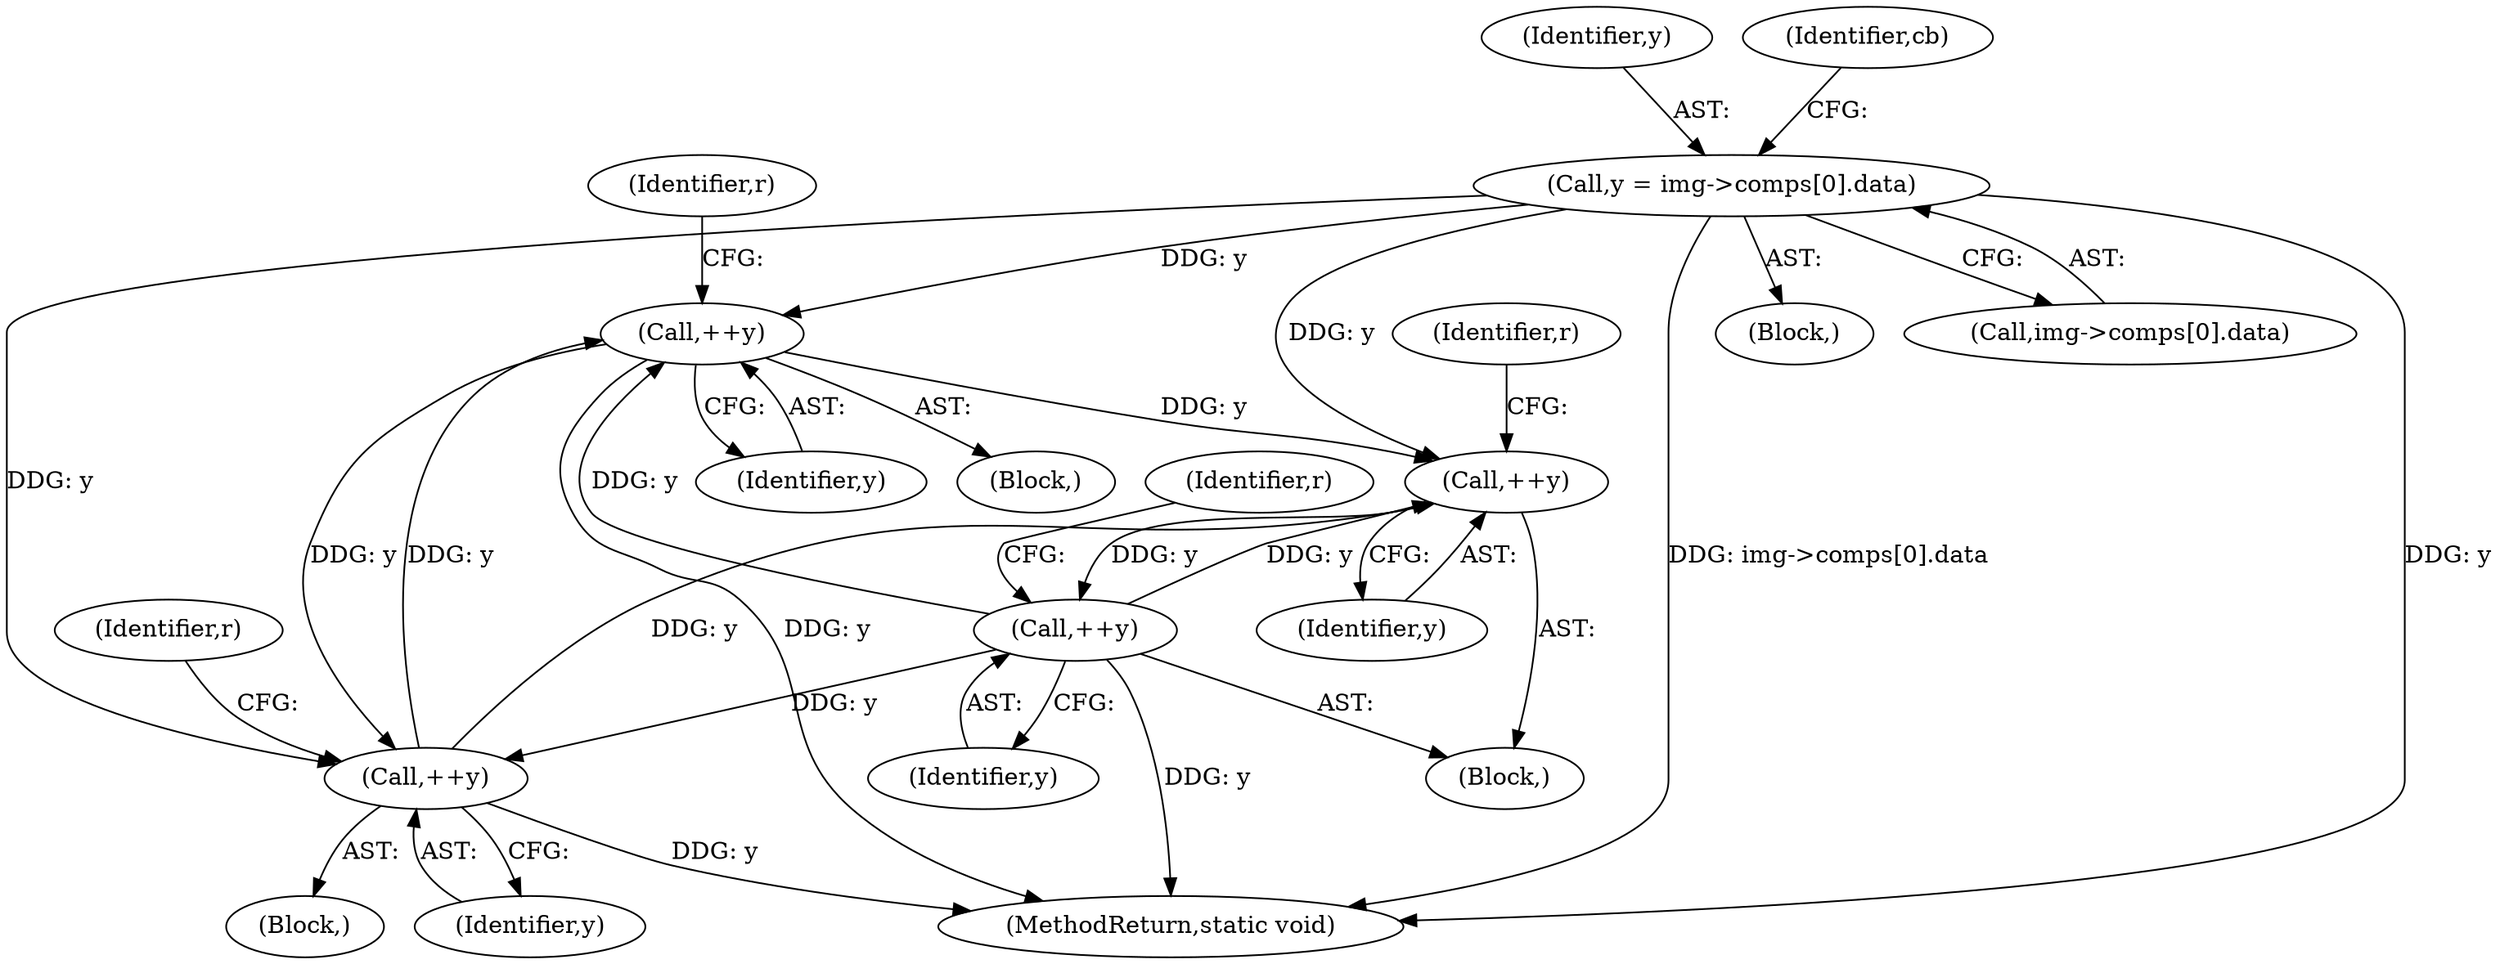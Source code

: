 digraph "0_openjpeg_15f081c89650dccee4aa4ae66f614c3fdb268767_1@array" {
"1000174" [label="(Call,y = img->comps[0].data)"];
"1000285" [label="(Call,++y)"];
"1000321" [label="(Call,++y)"];
"1000341" [label="(Call,++y)"];
"1000370" [label="(Call,++y)"];
"1000285" [label="(Call,++y)"];
"1000175" [label="(Identifier,y)"];
"1000370" [label="(Call,++y)"];
"1000321" [label="(Call,++y)"];
"1000371" [label="(Identifier,y)"];
"1000373" [label="(Identifier,r)"];
"1000104" [label="(Block,)"];
"1000286" [label="(Identifier,y)"];
"1000184" [label="(Identifier,cb)"];
"1000538" [label="(MethodReturn,static void)"];
"1000308" [label="(Block,)"];
"1000341" [label="(Call,++y)"];
"1000344" [label="(Identifier,r)"];
"1000322" [label="(Identifier,y)"];
"1000176" [label="(Call,img->comps[0].data)"];
"1000274" [label="(Block,)"];
"1000288" [label="(Identifier,r)"];
"1000174" [label="(Call,y = img->comps[0].data)"];
"1000357" [label="(Block,)"];
"1000342" [label="(Identifier,y)"];
"1000324" [label="(Identifier,r)"];
"1000174" -> "1000104"  [label="AST: "];
"1000174" -> "1000176"  [label="CFG: "];
"1000175" -> "1000174"  [label="AST: "];
"1000176" -> "1000174"  [label="AST: "];
"1000184" -> "1000174"  [label="CFG: "];
"1000174" -> "1000538"  [label="DDG: img->comps[0].data"];
"1000174" -> "1000538"  [label="DDG: y"];
"1000174" -> "1000285"  [label="DDG: y"];
"1000174" -> "1000321"  [label="DDG: y"];
"1000174" -> "1000370"  [label="DDG: y"];
"1000285" -> "1000274"  [label="AST: "];
"1000285" -> "1000286"  [label="CFG: "];
"1000286" -> "1000285"  [label="AST: "];
"1000288" -> "1000285"  [label="CFG: "];
"1000285" -> "1000538"  [label="DDG: y"];
"1000341" -> "1000285"  [label="DDG: y"];
"1000370" -> "1000285"  [label="DDG: y"];
"1000285" -> "1000321"  [label="DDG: y"];
"1000285" -> "1000370"  [label="DDG: y"];
"1000321" -> "1000308"  [label="AST: "];
"1000321" -> "1000322"  [label="CFG: "];
"1000322" -> "1000321"  [label="AST: "];
"1000324" -> "1000321"  [label="CFG: "];
"1000341" -> "1000321"  [label="DDG: y"];
"1000370" -> "1000321"  [label="DDG: y"];
"1000321" -> "1000341"  [label="DDG: y"];
"1000341" -> "1000308"  [label="AST: "];
"1000341" -> "1000342"  [label="CFG: "];
"1000342" -> "1000341"  [label="AST: "];
"1000344" -> "1000341"  [label="CFG: "];
"1000341" -> "1000538"  [label="DDG: y"];
"1000341" -> "1000370"  [label="DDG: y"];
"1000370" -> "1000357"  [label="AST: "];
"1000370" -> "1000371"  [label="CFG: "];
"1000371" -> "1000370"  [label="AST: "];
"1000373" -> "1000370"  [label="CFG: "];
"1000370" -> "1000538"  [label="DDG: y"];
}
